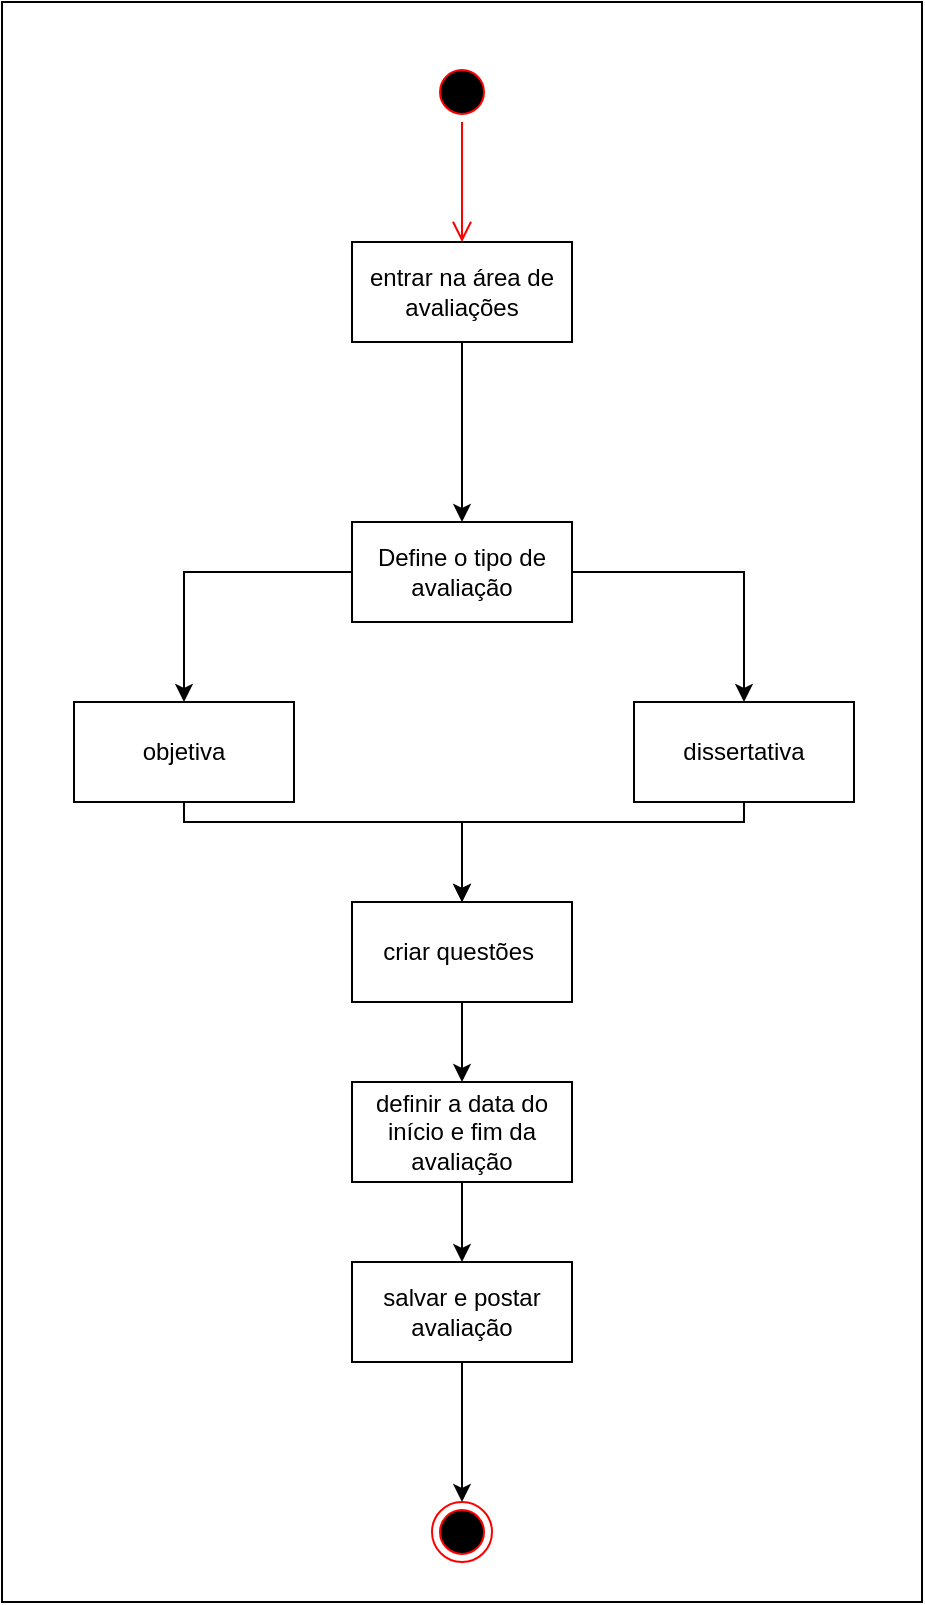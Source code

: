 <mxfile version="24.7.7">
  <diagram name="Página-1" id="52o8mD3Knmm5MOFZX_cf">
    <mxGraphModel dx="1393" dy="1958" grid="1" gridSize="10" guides="1" tooltips="1" connect="1" arrows="1" fold="1" page="1" pageScale="1" pageWidth="827" pageHeight="1169" math="0" shadow="0">
      <root>
        <mxCell id="0" />
        <mxCell id="1" parent="0" />
        <mxCell id="PFYrMZ__ZEGu-7xkFcUR-21" value="" style="html=1;whiteSpace=wrap;" vertex="1" parent="1">
          <mxGeometry x="184" y="-20" width="460" height="800" as="geometry" />
        </mxCell>
        <mxCell id="PFYrMZ__ZEGu-7xkFcUR-1" value="" style="ellipse;html=1;shape=startState;fillColor=#000000;strokeColor=#ff0000;" vertex="1" parent="1">
          <mxGeometry x="399" y="10" width="30" height="30" as="geometry" />
        </mxCell>
        <mxCell id="PFYrMZ__ZEGu-7xkFcUR-2" value="" style="edgeStyle=orthogonalEdgeStyle;html=1;verticalAlign=bottom;endArrow=open;endSize=8;strokeColor=#ff0000;rounded=0;" edge="1" source="PFYrMZ__ZEGu-7xkFcUR-1" parent="1">
          <mxGeometry relative="1" as="geometry">
            <mxPoint x="414" y="100" as="targetPoint" />
          </mxGeometry>
        </mxCell>
        <mxCell id="PFYrMZ__ZEGu-7xkFcUR-11" style="edgeStyle=orthogonalEdgeStyle;rounded=0;orthogonalLoop=1;jettySize=auto;html=1;entryX=0.5;entryY=0;entryDx=0;entryDy=0;" edge="1" parent="1" source="PFYrMZ__ZEGu-7xkFcUR-3" target="PFYrMZ__ZEGu-7xkFcUR-7">
          <mxGeometry relative="1" as="geometry" />
        </mxCell>
        <mxCell id="PFYrMZ__ZEGu-7xkFcUR-3" value="entrar na área de avaliações" style="html=1;whiteSpace=wrap;" vertex="1" parent="1">
          <mxGeometry x="359" y="100" width="110" height="50" as="geometry" />
        </mxCell>
        <mxCell id="PFYrMZ__ZEGu-7xkFcUR-17" style="edgeStyle=orthogonalEdgeStyle;rounded=0;orthogonalLoop=1;jettySize=auto;html=1;entryX=0.5;entryY=0;entryDx=0;entryDy=0;" edge="1" parent="1" source="PFYrMZ__ZEGu-7xkFcUR-4" target="PFYrMZ__ZEGu-7xkFcUR-14">
          <mxGeometry relative="1" as="geometry" />
        </mxCell>
        <mxCell id="PFYrMZ__ZEGu-7xkFcUR-4" value="criar questões&amp;nbsp;" style="html=1;whiteSpace=wrap;" vertex="1" parent="1">
          <mxGeometry x="359" y="430" width="110" height="50" as="geometry" />
        </mxCell>
        <mxCell id="PFYrMZ__ZEGu-7xkFcUR-13" style="edgeStyle=orthogonalEdgeStyle;rounded=0;orthogonalLoop=1;jettySize=auto;html=1;entryX=0.5;entryY=0;entryDx=0;entryDy=0;" edge="1" parent="1" source="PFYrMZ__ZEGu-7xkFcUR-5" target="PFYrMZ__ZEGu-7xkFcUR-4">
          <mxGeometry relative="1" as="geometry">
            <Array as="points">
              <mxPoint x="275" y="390" />
              <mxPoint x="414" y="390" />
            </Array>
          </mxGeometry>
        </mxCell>
        <mxCell id="PFYrMZ__ZEGu-7xkFcUR-5" value="objetiva" style="html=1;whiteSpace=wrap;" vertex="1" parent="1">
          <mxGeometry x="220" y="330" width="110" height="50" as="geometry" />
        </mxCell>
        <mxCell id="PFYrMZ__ZEGu-7xkFcUR-12" style="edgeStyle=orthogonalEdgeStyle;rounded=0;orthogonalLoop=1;jettySize=auto;html=1;entryX=0.5;entryY=0;entryDx=0;entryDy=0;" edge="1" parent="1" source="PFYrMZ__ZEGu-7xkFcUR-6" target="PFYrMZ__ZEGu-7xkFcUR-4">
          <mxGeometry relative="1" as="geometry">
            <Array as="points">
              <mxPoint x="555" y="390" />
              <mxPoint x="414" y="390" />
            </Array>
          </mxGeometry>
        </mxCell>
        <mxCell id="PFYrMZ__ZEGu-7xkFcUR-6" value="dissertativa" style="html=1;whiteSpace=wrap;" vertex="1" parent="1">
          <mxGeometry x="500" y="330" width="110" height="50" as="geometry" />
        </mxCell>
        <mxCell id="PFYrMZ__ZEGu-7xkFcUR-8" style="edgeStyle=orthogonalEdgeStyle;rounded=0;orthogonalLoop=1;jettySize=auto;html=1;entryX=0.5;entryY=0;entryDx=0;entryDy=0;" edge="1" parent="1" source="PFYrMZ__ZEGu-7xkFcUR-7" target="PFYrMZ__ZEGu-7xkFcUR-5">
          <mxGeometry relative="1" as="geometry" />
        </mxCell>
        <mxCell id="PFYrMZ__ZEGu-7xkFcUR-9" style="edgeStyle=orthogonalEdgeStyle;rounded=0;orthogonalLoop=1;jettySize=auto;html=1;" edge="1" parent="1" source="PFYrMZ__ZEGu-7xkFcUR-7" target="PFYrMZ__ZEGu-7xkFcUR-6">
          <mxGeometry relative="1" as="geometry" />
        </mxCell>
        <mxCell id="PFYrMZ__ZEGu-7xkFcUR-7" value="Define o tipo de avaliação" style="html=1;whiteSpace=wrap;" vertex="1" parent="1">
          <mxGeometry x="359" y="240" width="110" height="50" as="geometry" />
        </mxCell>
        <mxCell id="PFYrMZ__ZEGu-7xkFcUR-18" style="edgeStyle=orthogonalEdgeStyle;rounded=0;orthogonalLoop=1;jettySize=auto;html=1;entryX=0.5;entryY=0;entryDx=0;entryDy=0;" edge="1" parent="1" source="PFYrMZ__ZEGu-7xkFcUR-14" target="PFYrMZ__ZEGu-7xkFcUR-15">
          <mxGeometry relative="1" as="geometry" />
        </mxCell>
        <mxCell id="PFYrMZ__ZEGu-7xkFcUR-14" value="definir a data do início e fim da avaliação" style="html=1;whiteSpace=wrap;" vertex="1" parent="1">
          <mxGeometry x="359" y="520" width="110" height="50" as="geometry" />
        </mxCell>
        <mxCell id="PFYrMZ__ZEGu-7xkFcUR-20" style="edgeStyle=orthogonalEdgeStyle;rounded=0;orthogonalLoop=1;jettySize=auto;html=1;entryX=0.5;entryY=0;entryDx=0;entryDy=0;" edge="1" parent="1" source="PFYrMZ__ZEGu-7xkFcUR-15" target="PFYrMZ__ZEGu-7xkFcUR-19">
          <mxGeometry relative="1" as="geometry" />
        </mxCell>
        <mxCell id="PFYrMZ__ZEGu-7xkFcUR-15" value="salvar e postar avaliação" style="html=1;whiteSpace=wrap;" vertex="1" parent="1">
          <mxGeometry x="359" y="610" width="110" height="50" as="geometry" />
        </mxCell>
        <mxCell id="PFYrMZ__ZEGu-7xkFcUR-19" value="" style="ellipse;html=1;shape=endState;fillColor=#000000;strokeColor=#ff0000;" vertex="1" parent="1">
          <mxGeometry x="399" y="730" width="30" height="30" as="geometry" />
        </mxCell>
      </root>
    </mxGraphModel>
  </diagram>
</mxfile>
